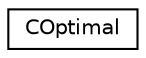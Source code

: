 digraph "Graphical Class Hierarchy"
{
 // LATEX_PDF_SIZE
  edge [fontname="Helvetica",fontsize="10",labelfontname="Helvetica",labelfontsize="10"];
  node [fontname="Helvetica",fontsize="10",shape=record];
  rankdir="LR";
  Node0 [label="COptimal",height=0.2,width=0.4,color="black", fillcolor="white", style="filled",URL="$struct_c_optimal.html",tooltip=" "];
}
